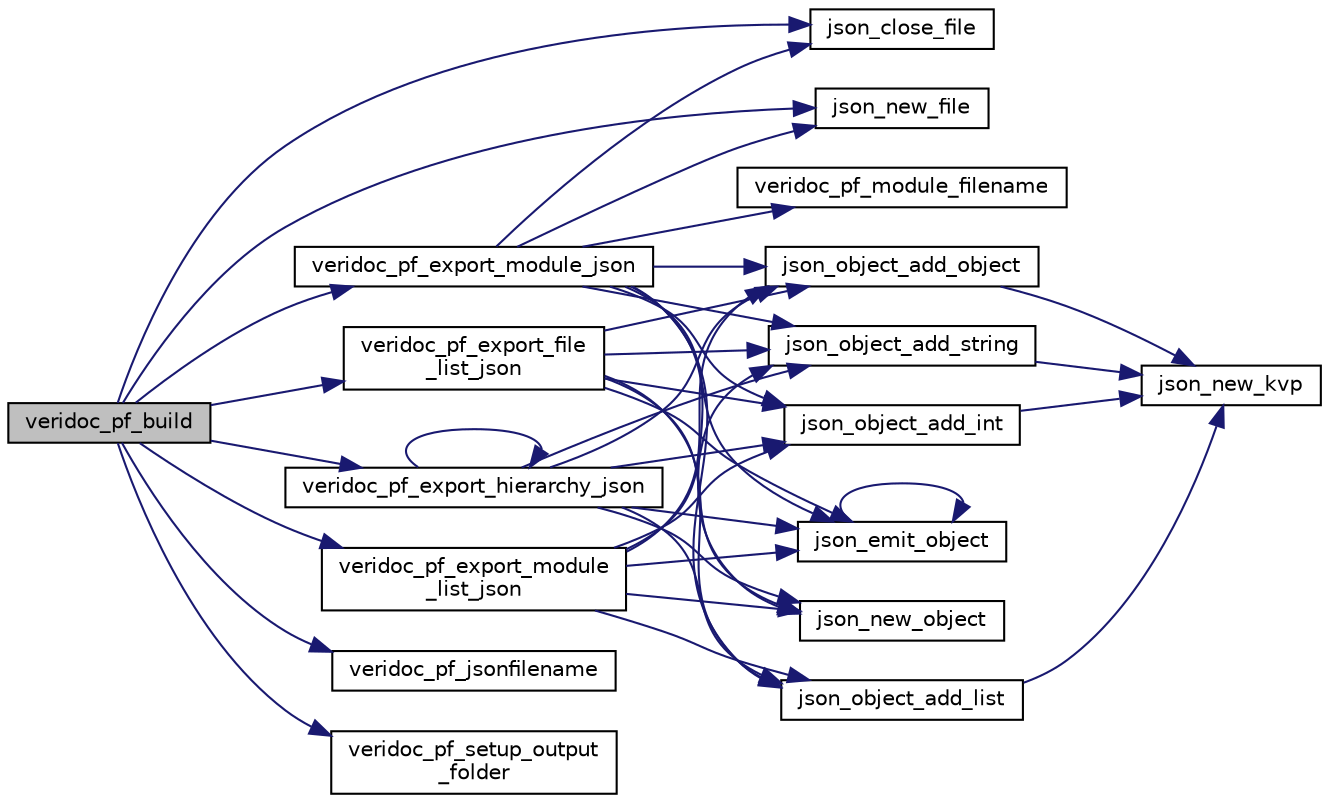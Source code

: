 digraph "veridoc_pf_build"
{
 // INTERACTIVE_SVG=YES
 // LATEX_PDF_SIZE
  edge [fontname="Helvetica",fontsize="10",labelfontname="Helvetica",labelfontsize="10"];
  node [fontname="Helvetica",fontsize="10",shape=record];
  rankdir="LR";
  Node1 [label="veridoc_pf_build",height=0.2,width=0.4,color="black", fillcolor="grey75", style="filled", fontcolor="black",tooltip="Top level function for exporting the whole parsed data set to html."];
  Node1 -> Node2 [color="midnightblue",fontsize="10",style="solid",fontname="Helvetica"];
  Node2 [label="json_close_file",height=0.2,width=0.4,color="black", fillcolor="white", style="filled",URL="$veridoc-json_8c.html#a00ba6552cc3489a9295599663efc7b46",tooltip="Frees the memory allocated to a json_file construct."];
  Node1 -> Node3 [color="midnightblue",fontsize="10",style="solid",fontname="Helvetica"];
  Node3 [label="json_new_file",height=0.2,width=0.4,color="black", fillcolor="white", style="filled",URL="$veridoc-json_8c.html#a83b8b1dd20a6bd47fe9172f5026254f9",tooltip="Creates a new json file handle."];
  Node1 -> Node4 [color="midnightblue",fontsize="10",style="solid",fontname="Helvetica"];
  Node4 [label="veridoc_pf_export_file\l_list_json",height=0.2,width=0.4,color="black", fillcolor="white", style="filled",URL="$veridoc-page-factory_8c.html#a6956049cd18ad1768041780017314421",tooltip="Responsible for exporting the list of parsed files to a json data file."];
  Node4 -> Node5 [color="midnightblue",fontsize="10",style="solid",fontname="Helvetica"];
  Node5 [label="json_emit_object",height=0.2,width=0.4,color="black", fillcolor="white", style="filled",URL="$veridoc-json_8c.html#a3391f98f67a214a642a896dbd820e54c",tooltip="emits the supplied object into the supplied file, with an optional variable name."];
  Node5 -> Node5 [color="midnightblue",fontsize="10",style="solid",fontname="Helvetica"];
  Node4 -> Node6 [color="midnightblue",fontsize="10",style="solid",fontname="Helvetica"];
  Node6 [label="json_new_object",height=0.2,width=0.4,color="black", fillcolor="white", style="filled",URL="$veridoc-json_8c.html#a43402de49eed0e4a4fdaecc80c1a3f94",tooltip="Creates and returns a pointer to a new json object."];
  Node4 -> Node7 [color="midnightblue",fontsize="10",style="solid",fontname="Helvetica"];
  Node7 [label="json_object_add_int",height=0.2,width=0.4,color="black", fillcolor="white", style="filled",URL="$veridoc-json_8c.html#a133c50c4571adad2f30153a36bde5362",tooltip="Adds an integer and associated key to the supplied object."];
  Node7 -> Node8 [color="midnightblue",fontsize="10",style="solid",fontname="Helvetica"];
  Node8 [label="json_new_kvp",height=0.2,width=0.4,color="black", fillcolor="white", style="filled",URL="$veridoc-json_8c.html#a3c2f8d3989d7cef137743f614c7aeb3b",tooltip="Creates and returns a new KVP object with the supplied key and datatype."];
  Node4 -> Node9 [color="midnightblue",fontsize="10",style="solid",fontname="Helvetica"];
  Node9 [label="json_object_add_list",height=0.2,width=0.4,color="black", fillcolor="white", style="filled",URL="$veridoc-json_8c.html#a8d92f19436c40317f0e7bd88f8ebe5e3",tooltip="Adds a list and associated key to the supplied object."];
  Node9 -> Node8 [color="midnightblue",fontsize="10",style="solid",fontname="Helvetica"];
  Node4 -> Node10 [color="midnightblue",fontsize="10",style="solid",fontname="Helvetica"];
  Node10 [label="json_object_add_object",height=0.2,width=0.4,color="black", fillcolor="white", style="filled",URL="$veridoc-json_8c.html#a43b658cca5b726bf9a86ee40c298251b",tooltip="Adds a object and associated key to the supplied object."];
  Node10 -> Node8 [color="midnightblue",fontsize="10",style="solid",fontname="Helvetica"];
  Node4 -> Node11 [color="midnightblue",fontsize="10",style="solid",fontname="Helvetica"];
  Node11 [label="json_object_add_string",height=0.2,width=0.4,color="black", fillcolor="white", style="filled",URL="$veridoc-json_8c.html#ae11286d855148fbc1e2dde557d86bf94",tooltip="Adds a string and associated key to the supplied object."];
  Node11 -> Node8 [color="midnightblue",fontsize="10",style="solid",fontname="Helvetica"];
  Node1 -> Node12 [color="midnightblue",fontsize="10",style="solid",fontname="Helvetica"];
  Node12 [label="veridoc_pf_export_hierarchy_json",height=0.2,width=0.4,color="black", fillcolor="white", style="filled",URL="$veridoc-page-factory_8c.html#a71777a55af066c57239bf7fc3106303c",tooltip="Responsible for emitting the verilog module hierarchy as JSON."];
  Node12 -> Node5 [color="midnightblue",fontsize="10",style="solid",fontname="Helvetica"];
  Node12 -> Node6 [color="midnightblue",fontsize="10",style="solid",fontname="Helvetica"];
  Node12 -> Node7 [color="midnightblue",fontsize="10",style="solid",fontname="Helvetica"];
  Node12 -> Node9 [color="midnightblue",fontsize="10",style="solid",fontname="Helvetica"];
  Node12 -> Node10 [color="midnightblue",fontsize="10",style="solid",fontname="Helvetica"];
  Node12 -> Node11 [color="midnightblue",fontsize="10",style="solid",fontname="Helvetica"];
  Node12 -> Node12 [color="midnightblue",fontsize="10",style="solid",fontname="Helvetica"];
  Node1 -> Node13 [color="midnightblue",fontsize="10",style="solid",fontname="Helvetica"];
  Node13 [label="veridoc_pf_export_module_json",height=0.2,width=0.4,color="black", fillcolor="white", style="filled",URL="$veridoc-page-factory_8c.html#a2d1c65ce0ed78b7c99c091136ac58f07",tooltip="Function responsible for exporting information on a module as JSON."];
  Node13 -> Node2 [color="midnightblue",fontsize="10",style="solid",fontname="Helvetica"];
  Node13 -> Node5 [color="midnightblue",fontsize="10",style="solid",fontname="Helvetica"];
  Node13 -> Node3 [color="midnightblue",fontsize="10",style="solid",fontname="Helvetica"];
  Node13 -> Node6 [color="midnightblue",fontsize="10",style="solid",fontname="Helvetica"];
  Node13 -> Node7 [color="midnightblue",fontsize="10",style="solid",fontname="Helvetica"];
  Node13 -> Node9 [color="midnightblue",fontsize="10",style="solid",fontname="Helvetica"];
  Node13 -> Node10 [color="midnightblue",fontsize="10",style="solid",fontname="Helvetica"];
  Node13 -> Node11 [color="midnightblue",fontsize="10",style="solid",fontname="Helvetica"];
  Node13 -> Node14 [color="midnightblue",fontsize="10",style="solid",fontname="Helvetica"];
  Node14 [label="veridoc_pf_module_filename",height=0.2,width=0.4,color="black", fillcolor="white", style="filled",URL="$veridoc-page-factory_8c.html#a28d1cef365b4e4d6d2e0ff11dd03df27",tooltip="Creates a uniform filename for a module's JSON data structure."];
  Node1 -> Node15 [color="midnightblue",fontsize="10",style="solid",fontname="Helvetica"];
  Node15 [label="veridoc_pf_export_module\l_list_json",height=0.2,width=0.4,color="black", fillcolor="white", style="filled",URL="$veridoc-page-factory_8c.html#abbc42a7dfb4d87fa21b792660cd47eda",tooltip="Responsible for emitting the list of modules for the project."];
  Node15 -> Node5 [color="midnightblue",fontsize="10",style="solid",fontname="Helvetica"];
  Node15 -> Node6 [color="midnightblue",fontsize="10",style="solid",fontname="Helvetica"];
  Node15 -> Node7 [color="midnightblue",fontsize="10",style="solid",fontname="Helvetica"];
  Node15 -> Node9 [color="midnightblue",fontsize="10",style="solid",fontname="Helvetica"];
  Node15 -> Node10 [color="midnightblue",fontsize="10",style="solid",fontname="Helvetica"];
  Node15 -> Node11 [color="midnightblue",fontsize="10",style="solid",fontname="Helvetica"];
  Node1 -> Node16 [color="midnightblue",fontsize="10",style="solid",fontname="Helvetica"];
  Node16 [label="veridoc_pf_jsonfilename",height=0.2,width=0.4,color="black", fillcolor="white", style="filled",URL="$veridoc-page-factory_8c.html#a24cd55c3db68113bfd8d96471671703d",tooltip="concatenates the config->v_output and supplied filename into a single file path and returns it."];
  Node1 -> Node17 [color="midnightblue",fontsize="10",style="solid",fontname="Helvetica"];
  Node17 [label="veridoc_pf_setup_output\l_folder",height=0.2,width=0.4,color="black", fillcolor="white", style="filled",URL="$veridoc-page-factory_8c.html#a3b9f01dc2c3213b45f1d05b0b3899264",tooltip="Sets up the output folder."];
}
